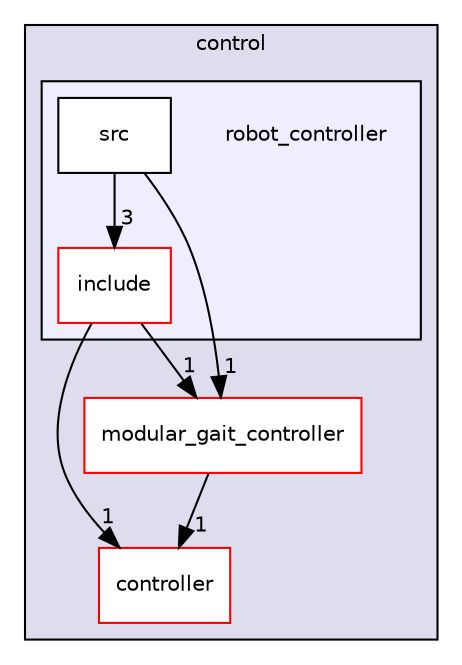 digraph "catkin_ws/src/control/robot_controller" {
  compound=true
  node [ fontsize="10", fontname="Helvetica"];
  edge [ labelfontsize="10", labelfontname="Helvetica"];
  subgraph clusterdir_d7dffebed82cce8cf49f9c429afefc35 {
    graph [ bgcolor="#ddddee", pencolor="black", label="control" fontname="Helvetica", fontsize="10", URL="dir_d7dffebed82cce8cf49f9c429afefc35.html"]
  dir_f18325caa9b500100f9e41ac088b4b56 [shape=box label="controller" fillcolor="white" style="filled" color="red" URL="dir_f18325caa9b500100f9e41ac088b4b56.html"];
  dir_9df13c985a4a121f40d831a26c919ebf [shape=box label="modular_gait_controller" fillcolor="white" style="filled" color="red" URL="dir_9df13c985a4a121f40d831a26c919ebf.html"];
  subgraph clusterdir_f37b795a3dd1e31ccee6591fc01a7f18 {
    graph [ bgcolor="#eeeeff", pencolor="black", label="" URL="dir_f37b795a3dd1e31ccee6591fc01a7f18.html"];
    dir_f37b795a3dd1e31ccee6591fc01a7f18 [shape=plaintext label="robot_controller"];
  dir_9e88933bffb8c363040895dce01f25df [shape=box label="include" fillcolor="white" style="filled" color="red" URL="dir_9e88933bffb8c363040895dce01f25df.html"];
  dir_13c6e41cdd680d2ca3d05d295145a780 [shape=box label="src" fillcolor="white" style="filled" URL="dir_13c6e41cdd680d2ca3d05d295145a780.html"];
  }
  }
  dir_9df13c985a4a121f40d831a26c919ebf->dir_f18325caa9b500100f9e41ac088b4b56 [headlabel="1", labeldistance=1.5 headhref="dir_000011_000008.html"];
  dir_9e88933bffb8c363040895dce01f25df->dir_f18325caa9b500100f9e41ac088b4b56 [headlabel="1", labeldistance=1.5 headhref="dir_000052_000008.html"];
  dir_9e88933bffb8c363040895dce01f25df->dir_9df13c985a4a121f40d831a26c919ebf [headlabel="1", labeldistance=1.5 headhref="dir_000052_000011.html"];
  dir_13c6e41cdd680d2ca3d05d295145a780->dir_9df13c985a4a121f40d831a26c919ebf [headlabel="1", labeldistance=1.5 headhref="dir_000054_000011.html"];
  dir_13c6e41cdd680d2ca3d05d295145a780->dir_9e88933bffb8c363040895dce01f25df [headlabel="3", labeldistance=1.5 headhref="dir_000054_000052.html"];
}

